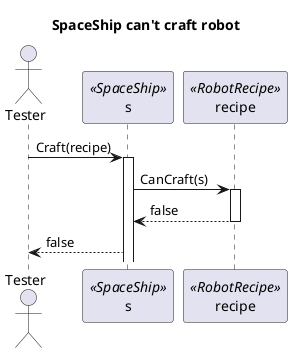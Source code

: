 @startuml

actor Tester as Tester
participant s as s <<SpaceShip>>
participant recipe as recipe <<RobotRecipe>>


title SpaceShip can't craft robot

Tester -> s++: Craft(recipe)

s-> recipe++: CanCraft(s)
recipe --> s --: false

s--> Tester: false

@enduml